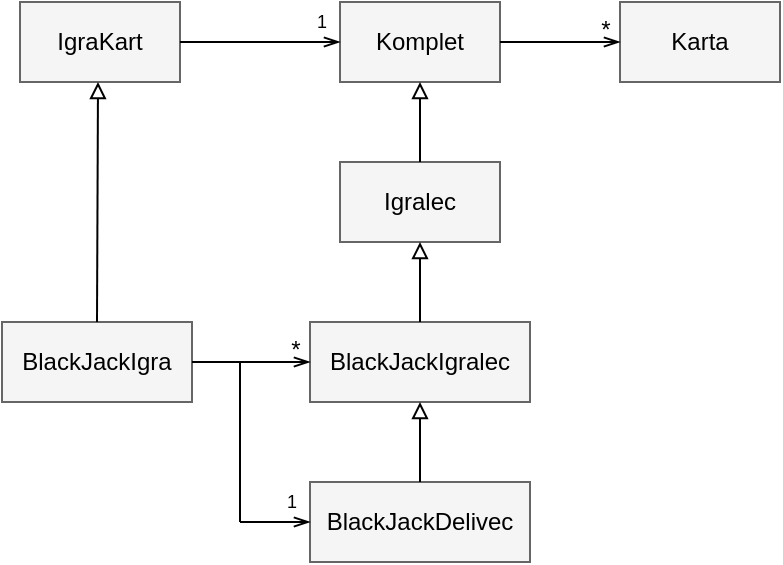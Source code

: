 <?xml version="1.0" encoding="UTF-8"?>
<mxfile userAgent="Mozilla/5.0 (Windows NT 6.1) AppleWebKit/537.36 (KHTML, like Gecko) Chrome/56.0.292.87 Safari/537.36" version="6.5.6" editor="www.draw.io" type="device"><diagram><mxGraphModel dx="872" dy="384" grid="1" gridSize="10" guides="1" tooltips="1" connect="1" arrows="1" fold="1" page="1" pageScale="1" pageWidth="826" pageHeight="1169" background="#ffffff" math="0" shadow="0"><root><mxCell id="0"/><mxCell id="1" parent="0"/><mxCell id="2" value="" style="group" vertex="1" connectable="0" parent="1"><mxGeometry x="71" y="80" width="389" height="280" as="geometry"/></mxCell><mxCell id="3" value="" style="group" vertex="1" connectable="0" parent="2"><mxGeometry width="389" height="280" as="geometry"/></mxCell><mxCell id="4" value="" style="group" vertex="1" connectable="0" parent="3"><mxGeometry x="169" width="220" height="120" as="geometry"/></mxCell><mxCell id="5" value="" style="whiteSpace=wrap;html=1;fillColor=#f5f5f5;strokeColor=#666666;" vertex="1" parent="4"><mxGeometry width="80" height="40" as="geometry"/></mxCell><mxCell id="6" value="Komplet" style="text;html=1;strokeColor=none;fillColor=none;align=center;verticalAlign=middle;whiteSpace=wrap;" vertex="1" parent="4"><mxGeometry x="10" y="10" width="60" height="20" as="geometry"/></mxCell><mxCell id="7" value="" style="whiteSpace=wrap;html=1;fillColor=#f5f5f5;strokeColor=#666666;" vertex="1" parent="4"><mxGeometry y="80" width="80" height="40" as="geometry"/></mxCell><mxCell id="8" value="Igralec" style="text;html=1;strokeColor=none;fillColor=none;align=center;verticalAlign=middle;whiteSpace=wrap;" vertex="1" parent="4"><mxGeometry x="10" y="90" width="60" height="20" as="geometry"/></mxCell><mxCell id="9" value="" style="whiteSpace=wrap;html=1;fillColor=#f5f5f5;strokeColor=#666666;" vertex="1" parent="4"><mxGeometry x="140" width="80" height="40" as="geometry"/></mxCell><mxCell id="10" value="Karta" style="text;html=1;strokeColor=none;fillColor=none;align=center;verticalAlign=middle;whiteSpace=wrap;" vertex="1" parent="4"><mxGeometry x="150" y="10" width="60" height="20" as="geometry"/></mxCell><mxCell id="11" value="" style="endArrow=block;html=1;entryX=0.5;entryY=1;exitX=0.5;exitY=0;endFill=0;strokeWidth=1;" edge="1" parent="4" source="7" target="5"><mxGeometry width="50" height="50" relative="1" as="geometry"><mxPoint y="190" as="sourcePoint"/><mxPoint x="50" y="140" as="targetPoint"/></mxGeometry></mxCell><mxCell id="12" value="" style="endArrow=openThin;html=1;entryX=0;entryY=0.5;exitX=1;exitY=0.5;endFill=0;" edge="1" parent="4" source="5" target="9"><mxGeometry width="50" height="50" relative="1" as="geometry"><mxPoint y="190" as="sourcePoint"/><mxPoint x="50" y="140" as="targetPoint"/></mxGeometry></mxCell><mxCell id="13" value="*" style="text;html=1;strokeColor=none;fillColor=none;align=center;verticalAlign=middle;whiteSpace=wrap;" vertex="1" parent="4"><mxGeometry x="113" y="4" width="40" height="20" as="geometry"/></mxCell><mxCell id="14" value="" style="whiteSpace=wrap;html=1;fillColor=#f5f5f5;strokeColor=#666666;" vertex="1" parent="3"><mxGeometry x="9" width="80" height="40" as="geometry"/></mxCell><mxCell id="15" value="IgraKart" style="text;html=1;strokeColor=none;fillColor=none;align=center;verticalAlign=middle;whiteSpace=wrap;" vertex="1" parent="3"><mxGeometry x="19" y="10" width="60" height="20" as="geometry"/></mxCell><mxCell id="16" value="" style="endArrow=openThin;html=1;entryX=0;entryY=0.5;exitX=1;exitY=0.5;endFill=0;" edge="1" parent="3" source="14"><mxGeometry width="50" height="50" relative="1" as="geometry"><mxPoint x="-211" y="110" as="sourcePoint"/><mxPoint x="169" y="20" as="targetPoint"/></mxGeometry></mxCell><mxCell id="17" value="1" style="text;html=1;strokeColor=none;fillColor=none;align=center;verticalAlign=middle;whiteSpace=wrap;fontSize=9;" vertex="1" parent="3"><mxGeometry x="140" width="40" height="20" as="geometry"/></mxCell><mxCell id="18" value="" style="whiteSpace=wrap;html=1;fillColor=#f5f5f5;strokeColor=#666666;" vertex="1" parent="3"><mxGeometry x="154" y="160" width="110" height="40" as="geometry"/></mxCell><mxCell id="19" value="BlackJackIgralec" style="text;html=1;strokeColor=none;fillColor=none;align=center;verticalAlign=middle;whiteSpace=wrap;" vertex="1" parent="3"><mxGeometry x="154" y="170" width="110" height="20" as="geometry"/></mxCell><mxCell id="20" value="" style="endArrow=block;html=1;entryX=0.5;entryY=1;exitX=0.5;exitY=0;endFill=0;strokeWidth=1;" edge="1" parent="3" source="18"><mxGeometry width="50" height="50" relative="1" as="geometry"><mxPoint x="-71" y="190" as="sourcePoint"/><mxPoint x="209" y="120" as="targetPoint"/></mxGeometry></mxCell><mxCell id="21" value="" style="whiteSpace=wrap;html=1;fillColor=#f5f5f5;strokeColor=#666666;" vertex="1" parent="3"><mxGeometry x="154" y="240" width="110" height="40" as="geometry"/></mxCell><mxCell id="22" value="BlackJackDelivec" style="text;html=1;strokeColor=none;fillColor=none;align=center;verticalAlign=middle;whiteSpace=wrap;" vertex="1" parent="3"><mxGeometry x="154" y="250" width="110" height="20" as="geometry"/></mxCell><mxCell id="23" value="" style="endArrow=block;html=1;entryX=0.5;entryY=1;exitX=0.5;exitY=0;endFill=0;strokeWidth=1;" edge="1" parent="3" source="21"><mxGeometry width="50" height="50" relative="1" as="geometry"><mxPoint x="-71" y="270" as="sourcePoint"/><mxPoint x="209" y="200" as="targetPoint"/></mxGeometry></mxCell><mxCell id="24" value="" style="whiteSpace=wrap;html=1;fillColor=#f5f5f5;strokeColor=#666666;" vertex="1" parent="3"><mxGeometry y="160" width="95" height="40" as="geometry"/></mxCell><mxCell id="25" value="BlackJackIgra" style="text;html=1;strokeColor=none;fillColor=none;align=center;verticalAlign=middle;whiteSpace=wrap;" vertex="1" parent="3"><mxGeometry y="170" width="95" height="20" as="geometry"/></mxCell><mxCell id="26" value="" style="endArrow=openThin;html=1;exitX=1;exitY=0.5;endFill=0;entryX=0;entryY=0.5;" edge="1" parent="3" source="24" target="19"><mxGeometry width="50" height="50" relative="1" as="geometry"><mxPoint x="-211" y="270" as="sourcePoint"/><mxPoint x="149" y="180" as="targetPoint"/></mxGeometry></mxCell><mxCell id="27" value="" style="endArrow=openThin;html=1;strokeWidth=1;fontSize=9;fontColor=#000000;entryX=0;entryY=0.5;endFill=0;" edge="1" parent="3" target="22"><mxGeometry width="50" height="50" relative="1" as="geometry"><mxPoint x="119" y="260" as="sourcePoint"/><mxPoint x="59" y="300" as="targetPoint"/></mxGeometry></mxCell><mxCell id="28" value="" style="endArrow=none;html=1;strokeWidth=1;fontSize=9;fontColor=#000000;" edge="1" parent="3"><mxGeometry width="50" height="50" relative="1" as="geometry"><mxPoint x="119" y="180" as="sourcePoint"/><mxPoint x="119" y="260" as="targetPoint"/></mxGeometry></mxCell><mxCell id="29" value="1" style="text;html=1;strokeColor=none;fillColor=none;align=center;verticalAlign=middle;whiteSpace=wrap;fontSize=9;" vertex="1" parent="3"><mxGeometry x="125" y="240" width="40" height="20" as="geometry"/></mxCell><mxCell id="30" value="*" style="text;html=1;strokeColor=none;fillColor=none;align=center;verticalAlign=middle;whiteSpace=wrap;" vertex="1" parent="3"><mxGeometry x="127" y="164" width="40" height="20" as="geometry"/></mxCell><mxCell id="31" value="" style="endArrow=block;html=1;strokeWidth=1;fontSize=9;fontColor=#000000;exitX=0.5;exitY=0;endFill=0;" edge="1" parent="3" source="24"><mxGeometry width="50" height="50" relative="1" as="geometry"><mxPoint x="9" y="350" as="sourcePoint"/><mxPoint x="48" y="40" as="targetPoint"/></mxGeometry></mxCell></root></mxGraphModel></diagram></mxfile>